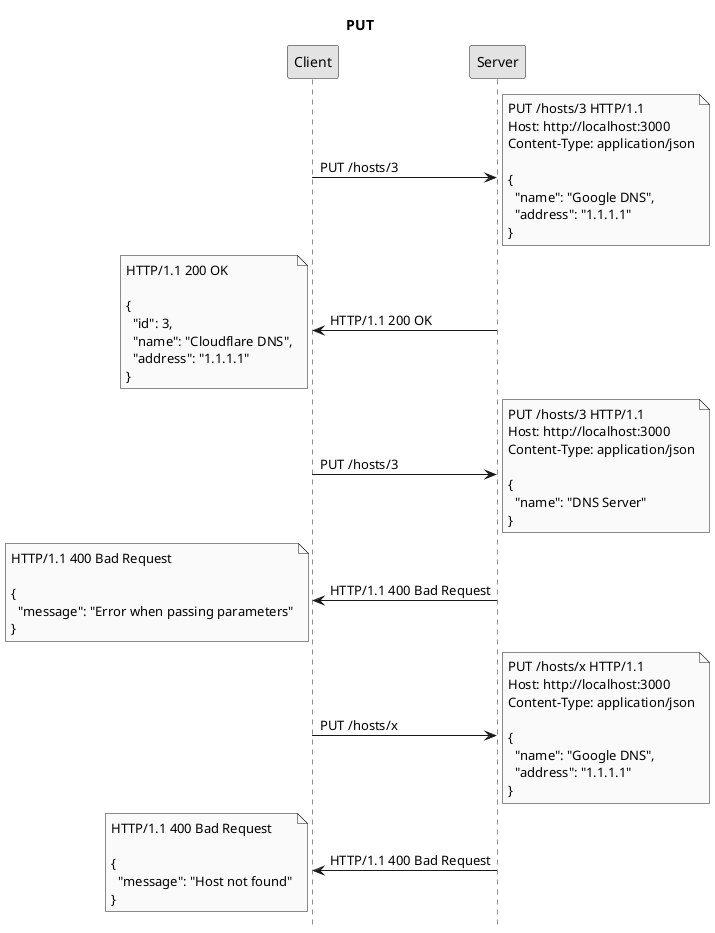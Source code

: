 @startuml
title PUT
hide footbox
skinparam monochrome true

Client -> Server: PUT /hosts/3
note right: PUT /hosts/3 HTTP/1.1\nHost: http://localhost:3000\nContent-Type: application/json\n\n{\n  "name": "Google DNS",\n  "address": "1.1.1.1"\n}
Server -> Client: HTTP/1.1 200 OK
note left: HTTP/1.1 200 OK\n\n{\n  "id": 3,\n  "name": "Cloudflare DNS",\n  "address": "1.1.1.1"\n}

Client -> Server: PUT /hosts/3
note right: PUT /hosts/3 HTTP/1.1\nHost: http://localhost:3000\nContent-Type: application/json\n\n{\n  "name": "DNS Server"\n}
Server -> Client: HTTP/1.1 400 Bad Request
note left: HTTP/1.1 400 Bad Request\n\n{\n  "message": "Error when passing parameters"\n}

Client -> Server: PUT /hosts/x
note right: PUT /hosts/x HTTP/1.1\nHost: http://localhost:3000\nContent-Type: application/json\n\n{\n  "name": "Google DNS",\n  "address": "1.1.1.1"\n}
Server -> Client: HTTP/1.1 400 Bad Request
note left: HTTP/1.1 400 Bad Request\n\n{\n  "message": "Host not found"\n}

@enduml
